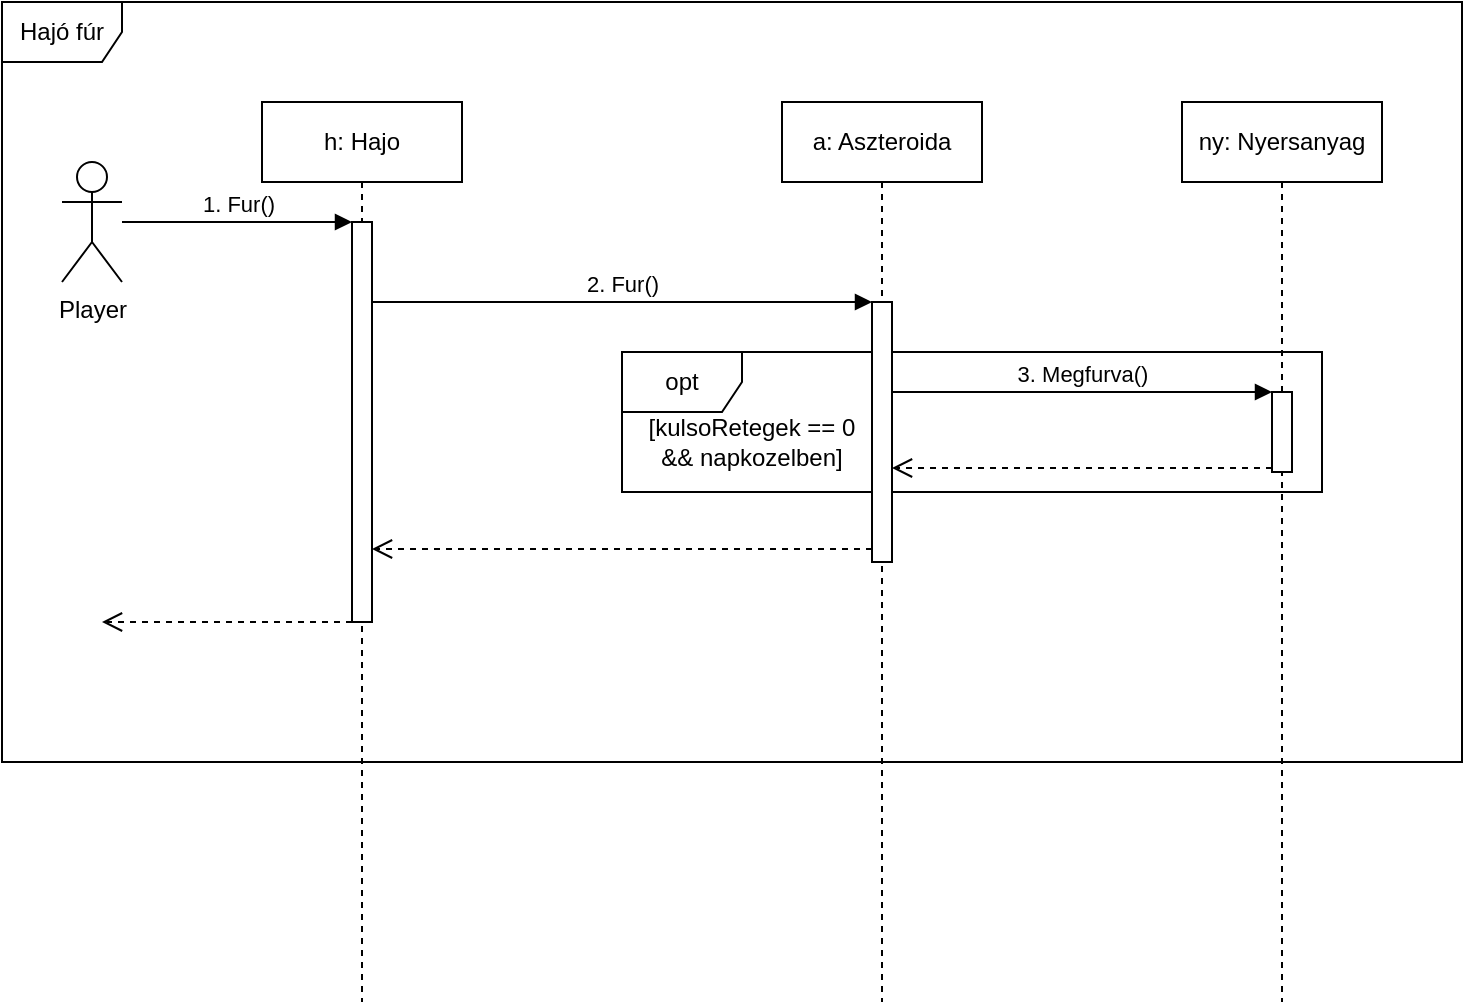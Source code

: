 <mxfile version="14.4.3" type="github">
  <diagram id="BaAd8qnuqPxdzigUYkmS" name="Page-1">
    <mxGraphModel dx="782" dy="507" grid="1" gridSize="10" guides="1" tooltips="1" connect="1" arrows="1" fold="1" page="1" pageScale="1" pageWidth="827" pageHeight="1169" math="0" shadow="0">
      <root>
        <mxCell id="0" />
        <mxCell id="1" parent="0" />
        <mxCell id="kIJ-ZSThBpUzopd9v6-F-2" value="Hajó fúr" style="shape=umlFrame;whiteSpace=wrap;html=1;" parent="1" vertex="1">
          <mxGeometry x="70" y="260" width="730" height="380" as="geometry" />
        </mxCell>
        <mxCell id="mgyhQe0wOStJfl29Jr7m-1" value="opt" style="shape=umlFrame;whiteSpace=wrap;html=1;" parent="1" vertex="1">
          <mxGeometry x="380" y="435" width="350" height="70" as="geometry" />
        </mxCell>
        <mxCell id="VGAZBNyqSztdIwJ0QUs4-1" value="h: Hajo" style="shape=umlLifeline;perimeter=lifelinePerimeter;whiteSpace=wrap;html=1;container=1;collapsible=0;recursiveResize=0;outlineConnect=0;" parent="1" vertex="1">
          <mxGeometry x="200" y="310" width="100" height="450" as="geometry" />
        </mxCell>
        <mxCell id="VGAZBNyqSztdIwJ0QUs4-3" value="" style="html=1;points=[];perimeter=orthogonalPerimeter;" parent="VGAZBNyqSztdIwJ0QUs4-1" vertex="1">
          <mxGeometry x="45" y="60" width="10" height="200" as="geometry" />
        </mxCell>
        <mxCell id="VGAZBNyqSztdIwJ0QUs4-4" value="1. Fur()" style="html=1;verticalAlign=bottom;endArrow=block;entryX=0;entryY=0;" parent="VGAZBNyqSztdIwJ0QUs4-1" target="VGAZBNyqSztdIwJ0QUs4-3" edge="1">
          <mxGeometry relative="1" as="geometry">
            <mxPoint x="-70" y="60" as="sourcePoint" />
          </mxGeometry>
        </mxCell>
        <mxCell id="VGAZBNyqSztdIwJ0QUs4-5" value="" style="html=1;verticalAlign=bottom;endArrow=open;dashed=1;endSize=8;" parent="VGAZBNyqSztdIwJ0QUs4-1" source="VGAZBNyqSztdIwJ0QUs4-3" edge="1">
          <mxGeometry x="0.236" y="77" relative="1" as="geometry">
            <mxPoint x="-80" y="260" as="targetPoint" />
            <mxPoint as="offset" />
            <mxPoint x="54" y="470" as="sourcePoint" />
            <Array as="points" />
          </mxGeometry>
        </mxCell>
        <mxCell id="VGAZBNyqSztdIwJ0QUs4-2" value="a: Aszteroida" style="shape=umlLifeline;perimeter=lifelinePerimeter;whiteSpace=wrap;html=1;container=1;collapsible=0;recursiveResize=0;outlineConnect=0;" parent="1" vertex="1">
          <mxGeometry x="460" y="310" width="100" height="450" as="geometry" />
        </mxCell>
        <mxCell id="VGAZBNyqSztdIwJ0QUs4-34" value="" style="html=1;points=[];perimeter=orthogonalPerimeter;" parent="VGAZBNyqSztdIwJ0QUs4-2" vertex="1">
          <mxGeometry x="45" y="100" width="10" height="130" as="geometry" />
        </mxCell>
        <mxCell id="VGAZBNyqSztdIwJ0QUs4-35" value="2. Fur()" style="html=1;verticalAlign=bottom;endArrow=block;entryX=0;entryY=0;" parent="1" source="VGAZBNyqSztdIwJ0QUs4-3" target="VGAZBNyqSztdIwJ0QUs4-34" edge="1">
          <mxGeometry relative="1" as="geometry">
            <mxPoint x="255" y="560" as="sourcePoint" />
          </mxGeometry>
        </mxCell>
        <mxCell id="VGAZBNyqSztdIwJ0QUs4-36" value="" style="html=1;verticalAlign=bottom;endArrow=open;dashed=1;endSize=8;exitX=0;exitY=0.95;" parent="1" source="VGAZBNyqSztdIwJ0QUs4-34" target="VGAZBNyqSztdIwJ0QUs4-3" edge="1">
          <mxGeometry x="0.022" y="54" relative="1" as="geometry">
            <mxPoint x="250" y="656" as="targetPoint" />
            <mxPoint as="offset" />
          </mxGeometry>
        </mxCell>
        <mxCell id="3axIb1djayuMP6Ug5s31-1" value="ny: Nyersanyag" style="shape=umlLifeline;perimeter=lifelinePerimeter;whiteSpace=wrap;html=1;container=1;collapsible=0;recursiveResize=0;outlineConnect=0;" parent="1" vertex="1">
          <mxGeometry x="660" y="310" width="100" height="450" as="geometry" />
        </mxCell>
        <mxCell id="3axIb1djayuMP6Ug5s31-2" value="" style="html=1;points=[];perimeter=orthogonalPerimeter;" parent="3axIb1djayuMP6Ug5s31-1" vertex="1">
          <mxGeometry x="45" y="145" width="10" height="40" as="geometry" />
        </mxCell>
        <mxCell id="3axIb1djayuMP6Ug5s31-3" value="3. Megfurva()" style="html=1;verticalAlign=bottom;endArrow=block;entryX=0;entryY=0;" parent="1" source="VGAZBNyqSztdIwJ0QUs4-34" target="3axIb1djayuMP6Ug5s31-2" edge="1">
          <mxGeometry relative="1" as="geometry">
            <mxPoint x="509.5" y="590" as="sourcePoint" />
          </mxGeometry>
        </mxCell>
        <mxCell id="3axIb1djayuMP6Ug5s31-4" value="" style="html=1;verticalAlign=bottom;endArrow=open;dashed=1;endSize=8;exitX=0;exitY=0.95;" parent="1" source="3axIb1djayuMP6Ug5s31-2" target="VGAZBNyqSztdIwJ0QUs4-34" edge="1">
          <mxGeometry x="-0.093" y="52" relative="1" as="geometry">
            <mxPoint x="510" y="627" as="targetPoint" />
            <mxPoint as="offset" />
          </mxGeometry>
        </mxCell>
        <mxCell id="mgyhQe0wOStJfl29Jr7m-2" value="[kulsoRetegek == 0 &amp;amp;&amp;amp; napkozelben]" style="text;html=1;strokeColor=none;fillColor=none;align=center;verticalAlign=middle;whiteSpace=wrap;rounded=0;" parent="1" vertex="1">
          <mxGeometry x="390" y="470" width="110" height="20" as="geometry" />
        </mxCell>
        <mxCell id="kIJ-ZSThBpUzopd9v6-F-1" value="Player" style="shape=umlActor;verticalLabelPosition=bottom;verticalAlign=top;html=1;outlineConnect=0;" parent="1" vertex="1">
          <mxGeometry x="100" y="340" width="30" height="60" as="geometry" />
        </mxCell>
      </root>
    </mxGraphModel>
  </diagram>
</mxfile>
